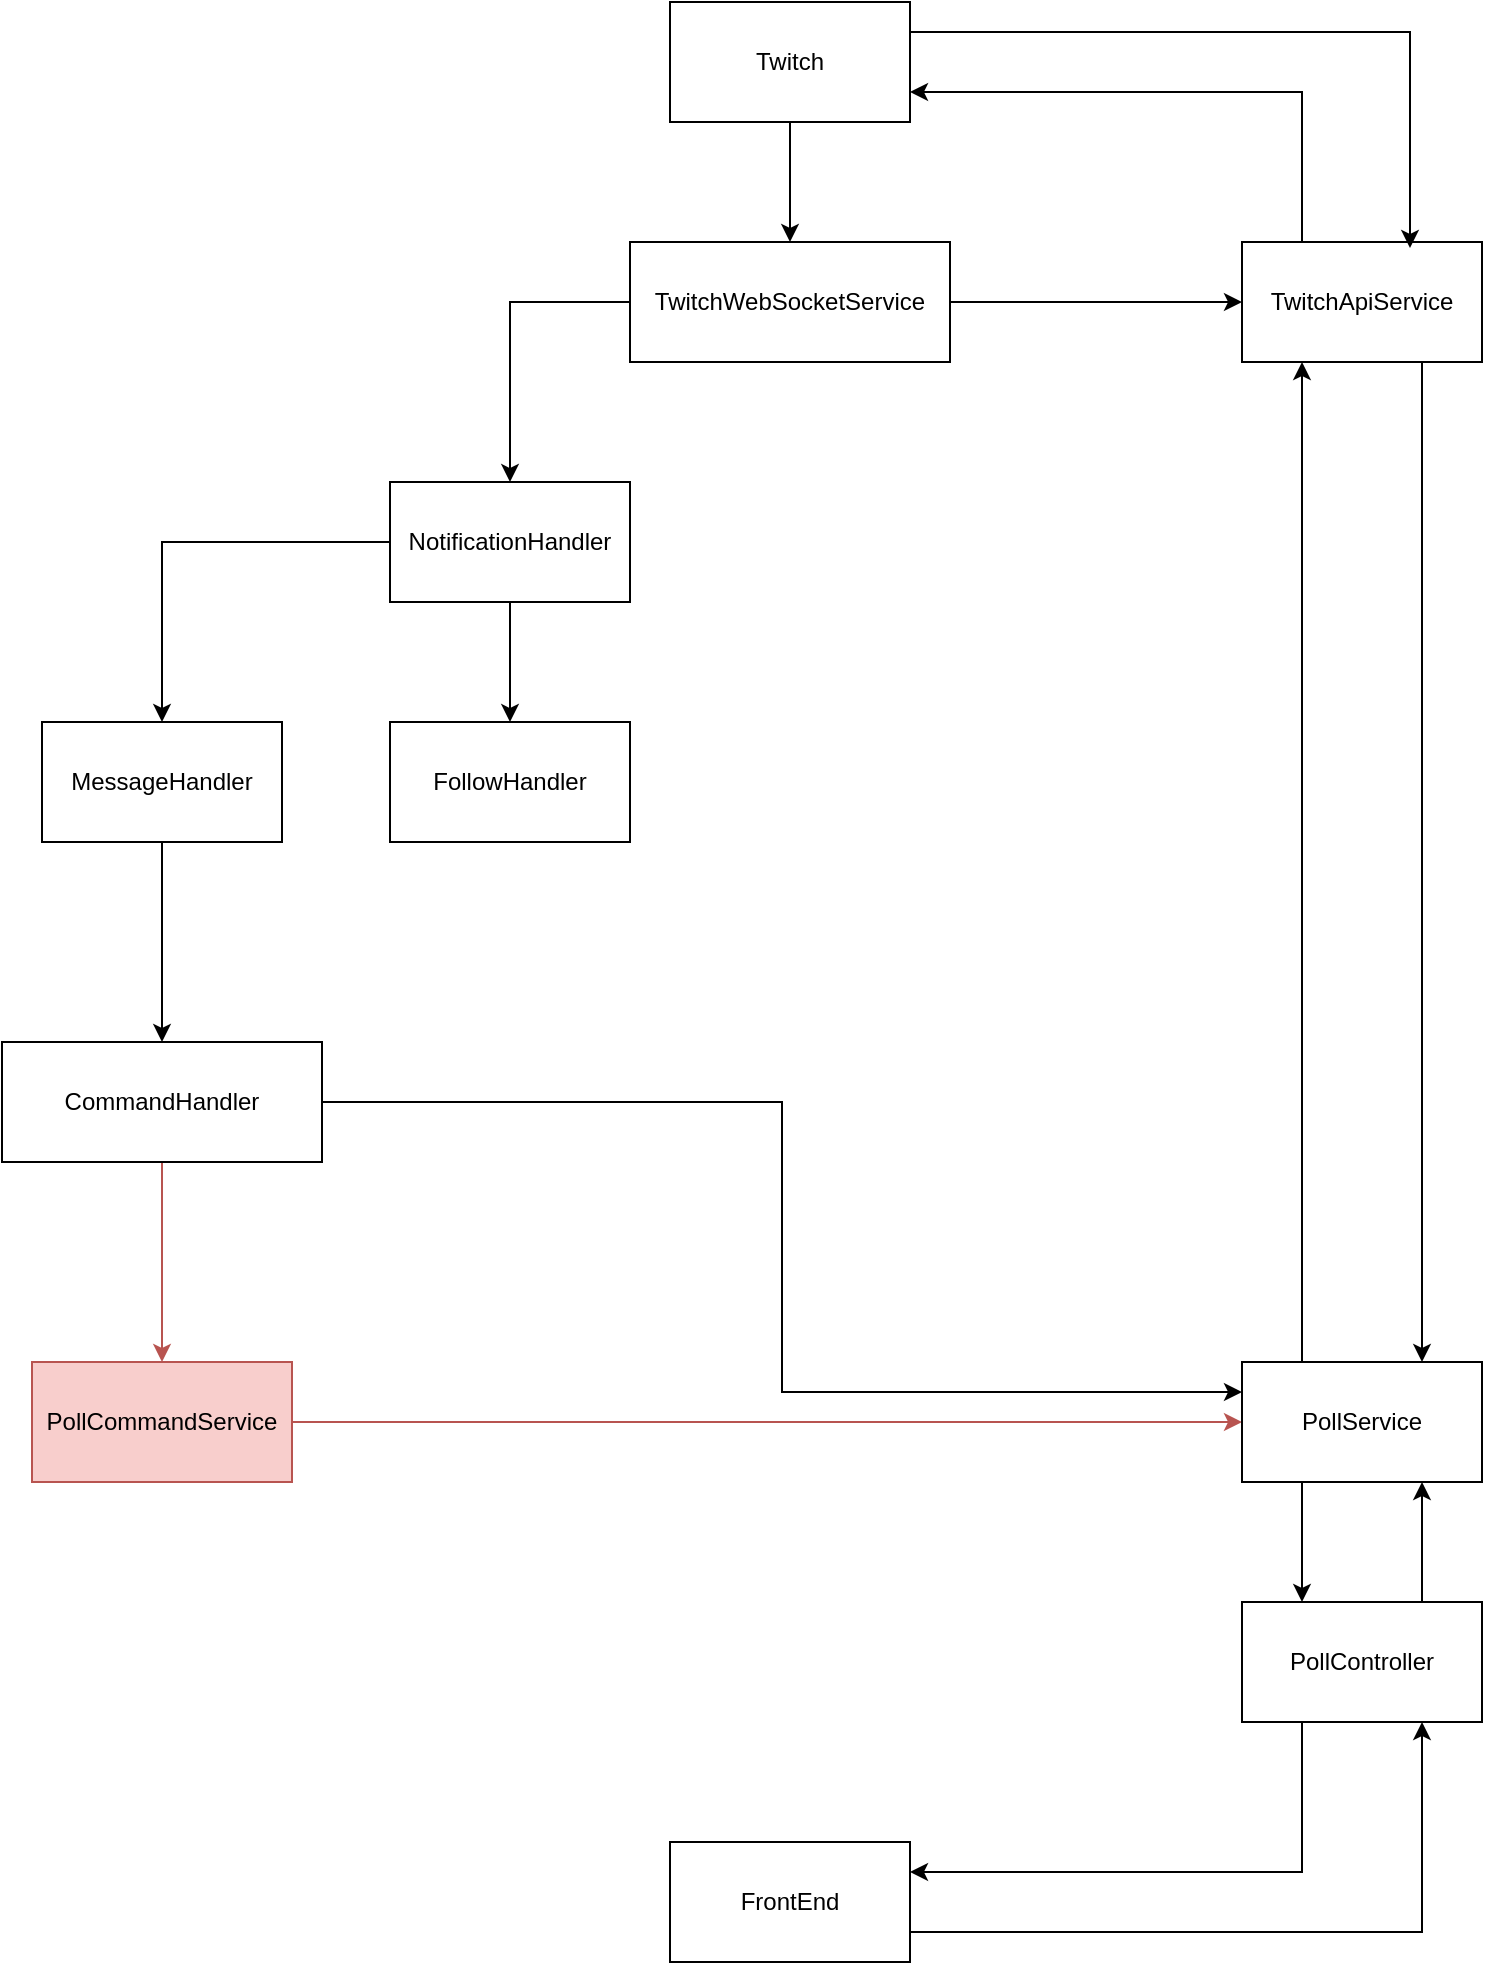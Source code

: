 <mxfile version="24.8.6">
  <diagram name="Page-1" id="o57zpoqwyFXUExLyHQQJ">
    <mxGraphModel dx="1434" dy="746" grid="1" gridSize="10" guides="1" tooltips="1" connect="1" arrows="1" fold="1" page="1" pageScale="1" pageWidth="827" pageHeight="1169" math="0" shadow="0">
      <root>
        <mxCell id="0" />
        <mxCell id="1" parent="0" />
        <mxCell id="gwCR0RdkWrW2KS7PLjBa-1" value="Twitch" style="rounded=0;whiteSpace=wrap;html=1;" vertex="1" parent="1">
          <mxGeometry x="354" y="40" width="120" height="60" as="geometry" />
        </mxCell>
        <mxCell id="gwCR0RdkWrW2KS7PLjBa-20" style="edgeStyle=orthogonalEdgeStyle;rounded=0;orthogonalLoop=1;jettySize=auto;html=1;exitX=0;exitY=0.5;exitDx=0;exitDy=0;entryX=0.5;entryY=0;entryDx=0;entryDy=0;" edge="1" parent="1" source="gwCR0RdkWrW2KS7PLjBa-9" target="gwCR0RdkWrW2KS7PLjBa-11">
          <mxGeometry relative="1" as="geometry" />
        </mxCell>
        <mxCell id="gwCR0RdkWrW2KS7PLjBa-33" style="edgeStyle=orthogonalEdgeStyle;rounded=0;orthogonalLoop=1;jettySize=auto;html=1;exitX=1;exitY=0.5;exitDx=0;exitDy=0;entryX=0;entryY=0.5;entryDx=0;entryDy=0;" edge="1" parent="1" source="gwCR0RdkWrW2KS7PLjBa-9" target="gwCR0RdkWrW2KS7PLjBa-10">
          <mxGeometry relative="1" as="geometry" />
        </mxCell>
        <mxCell id="gwCR0RdkWrW2KS7PLjBa-9" value="TwitchWebSocketService" style="rounded=0;whiteSpace=wrap;html=1;" vertex="1" parent="1">
          <mxGeometry x="334" y="160" width="160" height="60" as="geometry" />
        </mxCell>
        <mxCell id="gwCR0RdkWrW2KS7PLjBa-28" style="edgeStyle=orthogonalEdgeStyle;rounded=0;orthogonalLoop=1;jettySize=auto;html=1;exitX=0.75;exitY=1;exitDx=0;exitDy=0;entryX=0.75;entryY=0;entryDx=0;entryDy=0;" edge="1" parent="1" source="gwCR0RdkWrW2KS7PLjBa-10" target="gwCR0RdkWrW2KS7PLjBa-18">
          <mxGeometry relative="1" as="geometry" />
        </mxCell>
        <mxCell id="gwCR0RdkWrW2KS7PLjBa-29" style="edgeStyle=orthogonalEdgeStyle;rounded=0;orthogonalLoop=1;jettySize=auto;html=1;exitX=0.25;exitY=0;exitDx=0;exitDy=0;entryX=1;entryY=0.75;entryDx=0;entryDy=0;" edge="1" parent="1" source="gwCR0RdkWrW2KS7PLjBa-10" target="gwCR0RdkWrW2KS7PLjBa-1">
          <mxGeometry relative="1" as="geometry" />
        </mxCell>
        <mxCell id="gwCR0RdkWrW2KS7PLjBa-10" value="TwitchApiService" style="rounded=0;whiteSpace=wrap;html=1;" vertex="1" parent="1">
          <mxGeometry x="640" y="160" width="120" height="60" as="geometry" />
        </mxCell>
        <mxCell id="gwCR0RdkWrW2KS7PLjBa-21" style="edgeStyle=orthogonalEdgeStyle;rounded=0;orthogonalLoop=1;jettySize=auto;html=1;exitX=0;exitY=0.5;exitDx=0;exitDy=0;entryX=0.5;entryY=0;entryDx=0;entryDy=0;" edge="1" parent="1" source="gwCR0RdkWrW2KS7PLjBa-11" target="gwCR0RdkWrW2KS7PLjBa-12">
          <mxGeometry relative="1" as="geometry" />
        </mxCell>
        <mxCell id="gwCR0RdkWrW2KS7PLjBa-22" style="edgeStyle=orthogonalEdgeStyle;rounded=0;orthogonalLoop=1;jettySize=auto;html=1;exitX=0.5;exitY=1;exitDx=0;exitDy=0;entryX=0.5;entryY=0;entryDx=0;entryDy=0;" edge="1" parent="1" source="gwCR0RdkWrW2KS7PLjBa-11" target="gwCR0RdkWrW2KS7PLjBa-16">
          <mxGeometry relative="1" as="geometry" />
        </mxCell>
        <mxCell id="gwCR0RdkWrW2KS7PLjBa-11" value="NotificationHandler" style="rounded=0;whiteSpace=wrap;html=1;" vertex="1" parent="1">
          <mxGeometry x="214" y="280" width="120" height="60" as="geometry" />
        </mxCell>
        <mxCell id="gwCR0RdkWrW2KS7PLjBa-23" style="edgeStyle=orthogonalEdgeStyle;rounded=0;orthogonalLoop=1;jettySize=auto;html=1;exitX=0.5;exitY=1;exitDx=0;exitDy=0;entryX=0.5;entryY=0;entryDx=0;entryDy=0;" edge="1" parent="1" source="gwCR0RdkWrW2KS7PLjBa-12" target="gwCR0RdkWrW2KS7PLjBa-13">
          <mxGeometry relative="1" as="geometry" />
        </mxCell>
        <mxCell id="gwCR0RdkWrW2KS7PLjBa-12" value="MessageHandler" style="rounded=0;whiteSpace=wrap;html=1;" vertex="1" parent="1">
          <mxGeometry x="40" y="400" width="120" height="60" as="geometry" />
        </mxCell>
        <mxCell id="gwCR0RdkWrW2KS7PLjBa-24" style="edgeStyle=orthogonalEdgeStyle;rounded=0;orthogonalLoop=1;jettySize=auto;html=1;exitX=0.5;exitY=1;exitDx=0;exitDy=0;entryX=0.5;entryY=0;entryDx=0;entryDy=0;fillColor=#f8cecc;strokeColor=#b85450;" edge="1" parent="1" source="gwCR0RdkWrW2KS7PLjBa-13" target="gwCR0RdkWrW2KS7PLjBa-14">
          <mxGeometry relative="1" as="geometry" />
        </mxCell>
        <mxCell id="gwCR0RdkWrW2KS7PLjBa-39" style="edgeStyle=orthogonalEdgeStyle;rounded=0;orthogonalLoop=1;jettySize=auto;html=1;exitX=1;exitY=0.5;exitDx=0;exitDy=0;entryX=0;entryY=0.25;entryDx=0;entryDy=0;" edge="1" parent="1" source="gwCR0RdkWrW2KS7PLjBa-13" target="gwCR0RdkWrW2KS7PLjBa-18">
          <mxGeometry relative="1" as="geometry" />
        </mxCell>
        <mxCell id="gwCR0RdkWrW2KS7PLjBa-13" value="CommandHandler" style="rounded=0;whiteSpace=wrap;html=1;" vertex="1" parent="1">
          <mxGeometry x="20" y="560" width="160" height="60" as="geometry" />
        </mxCell>
        <mxCell id="gwCR0RdkWrW2KS7PLjBa-25" style="edgeStyle=orthogonalEdgeStyle;rounded=0;orthogonalLoop=1;jettySize=auto;html=1;exitX=1;exitY=0.5;exitDx=0;exitDy=0;entryX=0;entryY=0.5;entryDx=0;entryDy=0;fillColor=#f8cecc;strokeColor=#b85450;" edge="1" parent="1" source="gwCR0RdkWrW2KS7PLjBa-14" target="gwCR0RdkWrW2KS7PLjBa-18">
          <mxGeometry relative="1" as="geometry" />
        </mxCell>
        <mxCell id="gwCR0RdkWrW2KS7PLjBa-14" value="PollCommandService" style="rounded=0;whiteSpace=wrap;html=1;fillColor=#f8cecc;strokeColor=#b85450;" vertex="1" parent="1">
          <mxGeometry x="35" y="720" width="130" height="60" as="geometry" />
        </mxCell>
        <mxCell id="gwCR0RdkWrW2KS7PLjBa-16" value="FollowHandler" style="rounded=0;whiteSpace=wrap;html=1;" vertex="1" parent="1">
          <mxGeometry x="214" y="400" width="120" height="60" as="geometry" />
        </mxCell>
        <mxCell id="gwCR0RdkWrW2KS7PLjBa-41" style="edgeStyle=orthogonalEdgeStyle;rounded=0;orthogonalLoop=1;jettySize=auto;html=1;exitX=1;exitY=0.75;exitDx=0;exitDy=0;entryX=0.75;entryY=1;entryDx=0;entryDy=0;" edge="1" parent="1" source="gwCR0RdkWrW2KS7PLjBa-17" target="gwCR0RdkWrW2KS7PLjBa-34">
          <mxGeometry relative="1" as="geometry" />
        </mxCell>
        <mxCell id="gwCR0RdkWrW2KS7PLjBa-17" value="FrontEnd" style="rounded=0;whiteSpace=wrap;html=1;" vertex="1" parent="1">
          <mxGeometry x="354" y="960" width="120" height="60" as="geometry" />
        </mxCell>
        <mxCell id="gwCR0RdkWrW2KS7PLjBa-27" style="edgeStyle=orthogonalEdgeStyle;rounded=0;orthogonalLoop=1;jettySize=auto;html=1;exitX=0.25;exitY=0;exitDx=0;exitDy=0;entryX=0.25;entryY=1;entryDx=0;entryDy=0;" edge="1" parent="1" source="gwCR0RdkWrW2KS7PLjBa-18" target="gwCR0RdkWrW2KS7PLjBa-10">
          <mxGeometry relative="1" as="geometry" />
        </mxCell>
        <mxCell id="gwCR0RdkWrW2KS7PLjBa-35" style="edgeStyle=orthogonalEdgeStyle;rounded=0;orthogonalLoop=1;jettySize=auto;html=1;exitX=0.25;exitY=1;exitDx=0;exitDy=0;entryX=0.25;entryY=0;entryDx=0;entryDy=0;" edge="1" parent="1" source="gwCR0RdkWrW2KS7PLjBa-18" target="gwCR0RdkWrW2KS7PLjBa-34">
          <mxGeometry relative="1" as="geometry" />
        </mxCell>
        <mxCell id="gwCR0RdkWrW2KS7PLjBa-18" value="PollService" style="rounded=0;whiteSpace=wrap;html=1;" vertex="1" parent="1">
          <mxGeometry x="640" y="720" width="120" height="60" as="geometry" />
        </mxCell>
        <mxCell id="gwCR0RdkWrW2KS7PLjBa-19" value="" style="endArrow=classic;html=1;rounded=0;exitX=0.5;exitY=1;exitDx=0;exitDy=0;entryX=0.5;entryY=0;entryDx=0;entryDy=0;" edge="1" parent="1" source="gwCR0RdkWrW2KS7PLjBa-1" target="gwCR0RdkWrW2KS7PLjBa-9">
          <mxGeometry width="50" height="50" relative="1" as="geometry">
            <mxPoint x="390" y="410" as="sourcePoint" />
            <mxPoint x="500" y="130" as="targetPoint" />
          </mxGeometry>
        </mxCell>
        <mxCell id="gwCR0RdkWrW2KS7PLjBa-31" style="edgeStyle=orthogonalEdgeStyle;rounded=0;orthogonalLoop=1;jettySize=auto;html=1;exitX=1;exitY=0.25;exitDx=0;exitDy=0;entryX=0.7;entryY=0.05;entryDx=0;entryDy=0;entryPerimeter=0;" edge="1" parent="1" source="gwCR0RdkWrW2KS7PLjBa-1" target="gwCR0RdkWrW2KS7PLjBa-10">
          <mxGeometry relative="1" as="geometry" />
        </mxCell>
        <mxCell id="gwCR0RdkWrW2KS7PLjBa-36" style="edgeStyle=orthogonalEdgeStyle;rounded=0;orthogonalLoop=1;jettySize=auto;html=1;exitX=0.75;exitY=0;exitDx=0;exitDy=0;entryX=0.75;entryY=1;entryDx=0;entryDy=0;" edge="1" parent="1" source="gwCR0RdkWrW2KS7PLjBa-34" target="gwCR0RdkWrW2KS7PLjBa-18">
          <mxGeometry relative="1" as="geometry" />
        </mxCell>
        <mxCell id="gwCR0RdkWrW2KS7PLjBa-40" style="edgeStyle=orthogonalEdgeStyle;rounded=0;orthogonalLoop=1;jettySize=auto;html=1;exitX=0.25;exitY=1;exitDx=0;exitDy=0;entryX=1;entryY=0.25;entryDx=0;entryDy=0;" edge="1" parent="1" source="gwCR0RdkWrW2KS7PLjBa-34" target="gwCR0RdkWrW2KS7PLjBa-17">
          <mxGeometry relative="1" as="geometry" />
        </mxCell>
        <mxCell id="gwCR0RdkWrW2KS7PLjBa-34" value="PollController" style="rounded=0;whiteSpace=wrap;html=1;" vertex="1" parent="1">
          <mxGeometry x="640" y="840" width="120" height="60" as="geometry" />
        </mxCell>
      </root>
    </mxGraphModel>
  </diagram>
</mxfile>

